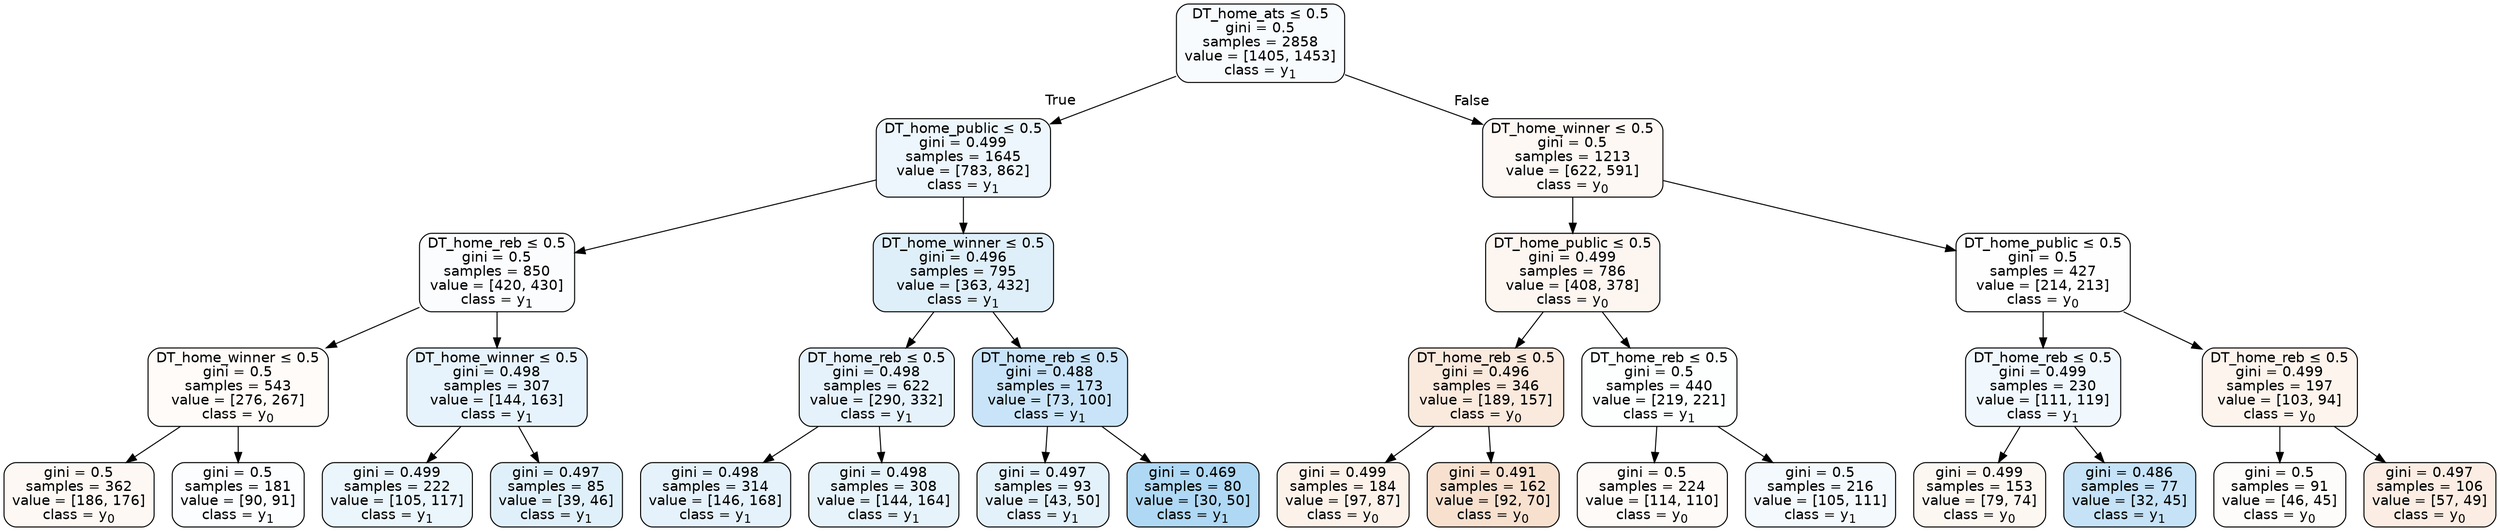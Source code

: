 digraph Tree {
node [shape=box, style="filled, rounded", color="black", fontname=helvetica] ;
edge [fontname=helvetica] ;
0 [label=<DT_home_ats &le; 0.5<br/>gini = 0.5<br/>samples = 2858<br/>value = [1405, 1453]<br/>class = y<SUB>1</SUB>>, fillcolor="#399de508"] ;
1 [label=<DT_home_public &le; 0.5<br/>gini = 0.499<br/>samples = 1645<br/>value = [783, 862]<br/>class = y<SUB>1</SUB>>, fillcolor="#399de517"] ;
0 -> 1 [labeldistance=2.5, labelangle=45, headlabel="True"] ;
2 [label=<DT_home_reb &le; 0.5<br/>gini = 0.5<br/>samples = 850<br/>value = [420, 430]<br/>class = y<SUB>1</SUB>>, fillcolor="#399de506"] ;
1 -> 2 ;
3 [label=<DT_home_winner &le; 0.5<br/>gini = 0.5<br/>samples = 543<br/>value = [276, 267]<br/>class = y<SUB>0</SUB>>, fillcolor="#e5813908"] ;
2 -> 3 ;
4 [label=<gini = 0.5<br/>samples = 362<br/>value = [186, 176]<br/>class = y<SUB>0</SUB>>, fillcolor="#e581390e"] ;
3 -> 4 ;
5 [label=<gini = 0.5<br/>samples = 181<br/>value = [90, 91]<br/>class = y<SUB>1</SUB>>, fillcolor="#399de503"] ;
3 -> 5 ;
6 [label=<DT_home_winner &le; 0.5<br/>gini = 0.498<br/>samples = 307<br/>value = [144, 163]<br/>class = y<SUB>1</SUB>>, fillcolor="#399de51e"] ;
2 -> 6 ;
7 [label=<gini = 0.499<br/>samples = 222<br/>value = [105, 117]<br/>class = y<SUB>1</SUB>>, fillcolor="#399de51a"] ;
6 -> 7 ;
8 [label=<gini = 0.497<br/>samples = 85<br/>value = [39, 46]<br/>class = y<SUB>1</SUB>>, fillcolor="#399de527"] ;
6 -> 8 ;
9 [label=<DT_home_winner &le; 0.5<br/>gini = 0.496<br/>samples = 795<br/>value = [363, 432]<br/>class = y<SUB>1</SUB>>, fillcolor="#399de529"] ;
1 -> 9 ;
10 [label=<DT_home_reb &le; 0.5<br/>gini = 0.498<br/>samples = 622<br/>value = [290, 332]<br/>class = y<SUB>1</SUB>>, fillcolor="#399de520"] ;
9 -> 10 ;
11 [label=<gini = 0.498<br/>samples = 314<br/>value = [146, 168]<br/>class = y<SUB>1</SUB>>, fillcolor="#399de521"] ;
10 -> 11 ;
12 [label=<gini = 0.498<br/>samples = 308<br/>value = [144, 164]<br/>class = y<SUB>1</SUB>>, fillcolor="#399de51f"] ;
10 -> 12 ;
13 [label=<DT_home_reb &le; 0.5<br/>gini = 0.488<br/>samples = 173<br/>value = [73, 100]<br/>class = y<SUB>1</SUB>>, fillcolor="#399de545"] ;
9 -> 13 ;
14 [label=<gini = 0.497<br/>samples = 93<br/>value = [43, 50]<br/>class = y<SUB>1</SUB>>, fillcolor="#399de524"] ;
13 -> 14 ;
15 [label=<gini = 0.469<br/>samples = 80<br/>value = [30, 50]<br/>class = y<SUB>1</SUB>>, fillcolor="#399de566"] ;
13 -> 15 ;
16 [label=<DT_home_winner &le; 0.5<br/>gini = 0.5<br/>samples = 1213<br/>value = [622, 591]<br/>class = y<SUB>0</SUB>>, fillcolor="#e581390d"] ;
0 -> 16 [labeldistance=2.5, labelangle=-45, headlabel="False"] ;
17 [label=<DT_home_public &le; 0.5<br/>gini = 0.499<br/>samples = 786<br/>value = [408, 378]<br/>class = y<SUB>0</SUB>>, fillcolor="#e5813913"] ;
16 -> 17 ;
18 [label=<DT_home_reb &le; 0.5<br/>gini = 0.496<br/>samples = 346<br/>value = [189, 157]<br/>class = y<SUB>0</SUB>>, fillcolor="#e581392b"] ;
17 -> 18 ;
19 [label=<gini = 0.499<br/>samples = 184<br/>value = [97, 87]<br/>class = y<SUB>0</SUB>>, fillcolor="#e581391a"] ;
18 -> 19 ;
20 [label=<gini = 0.491<br/>samples = 162<br/>value = [92, 70]<br/>class = y<SUB>0</SUB>>, fillcolor="#e581393d"] ;
18 -> 20 ;
21 [label=<DT_home_reb &le; 0.5<br/>gini = 0.5<br/>samples = 440<br/>value = [219, 221]<br/>class = y<SUB>1</SUB>>, fillcolor="#399de502"] ;
17 -> 21 ;
22 [label=<gini = 0.5<br/>samples = 224<br/>value = [114, 110]<br/>class = y<SUB>0</SUB>>, fillcolor="#e5813909"] ;
21 -> 22 ;
23 [label=<gini = 0.5<br/>samples = 216<br/>value = [105, 111]<br/>class = y<SUB>1</SUB>>, fillcolor="#399de50e"] ;
21 -> 23 ;
24 [label=<DT_home_public &le; 0.5<br/>gini = 0.5<br/>samples = 427<br/>value = [214, 213]<br/>class = y<SUB>0</SUB>>, fillcolor="#e5813901"] ;
16 -> 24 ;
25 [label=<DT_home_reb &le; 0.5<br/>gini = 0.499<br/>samples = 230<br/>value = [111, 119]<br/>class = y<SUB>1</SUB>>, fillcolor="#399de511"] ;
24 -> 25 ;
26 [label=<gini = 0.499<br/>samples = 153<br/>value = [79, 74]<br/>class = y<SUB>0</SUB>>, fillcolor="#e5813910"] ;
25 -> 26 ;
27 [label=<gini = 0.486<br/>samples = 77<br/>value = [32, 45]<br/>class = y<SUB>1</SUB>>, fillcolor="#399de54a"] ;
25 -> 27 ;
28 [label=<DT_home_reb &le; 0.5<br/>gini = 0.499<br/>samples = 197<br/>value = [103, 94]<br/>class = y<SUB>0</SUB>>, fillcolor="#e5813916"] ;
24 -> 28 ;
29 [label=<gini = 0.5<br/>samples = 91<br/>value = [46, 45]<br/>class = y<SUB>0</SUB>>, fillcolor="#e5813906"] ;
28 -> 29 ;
30 [label=<gini = 0.497<br/>samples = 106<br/>value = [57, 49]<br/>class = y<SUB>0</SUB>>, fillcolor="#e5813924"] ;
28 -> 30 ;
}